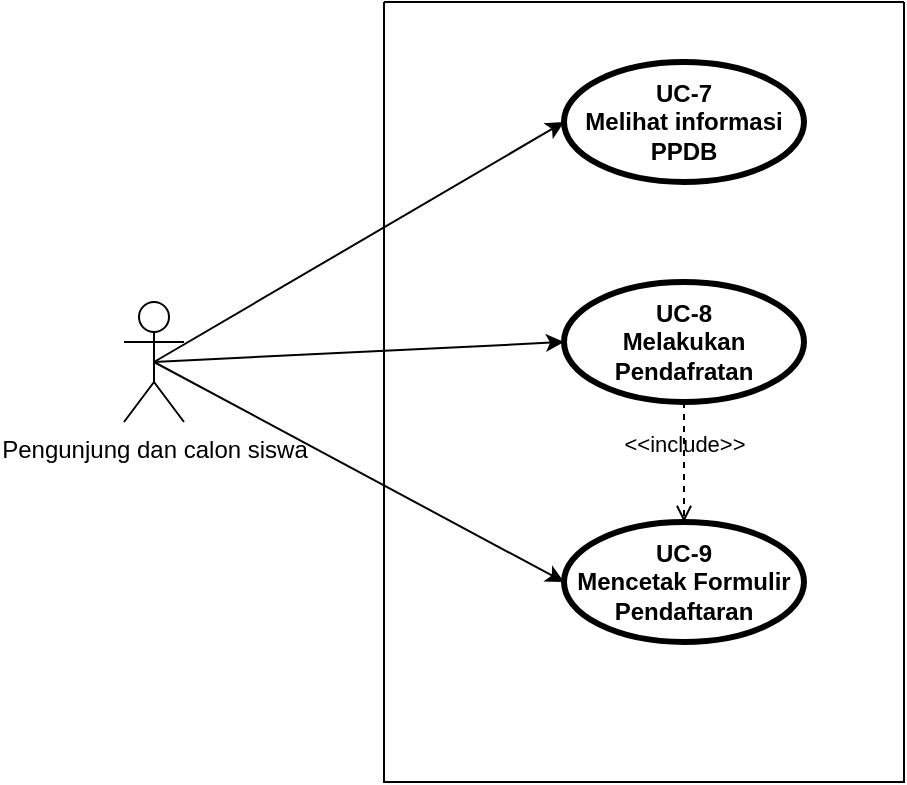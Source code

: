 <mxfile version="21.6.3" type="github">
  <diagram name="Halaman-1" id="4W2LeknAuTOV8Bat-6C-">
    <mxGraphModel dx="847" dy="764" grid="1" gridSize="10" guides="1" tooltips="1" connect="1" arrows="1" fold="1" page="1" pageScale="1" pageWidth="827" pageHeight="1169" math="0" shadow="0">
      <root>
        <mxCell id="0" />
        <mxCell id="1" parent="0" />
        <mxCell id="VLdKGI5kS9LnQtgC-ivy-9" value="" style="swimlane;startSize=0;" parent="1" vertex="1">
          <mxGeometry x="1040" y="170" width="260" height="390" as="geometry" />
        </mxCell>
        <mxCell id="VLdKGI5kS9LnQtgC-ivy-3" value="UC-8&lt;br&gt;Melakukan Pendafratan" style="shape=ellipse;html=1;strokeWidth=3;fontStyle=1;whiteSpace=wrap;align=center;perimeter=ellipsePerimeter;" parent="VLdKGI5kS9LnQtgC-ivy-9" vertex="1">
          <mxGeometry x="90" y="140" width="120" height="60" as="geometry" />
        </mxCell>
        <mxCell id="fPl60cg4LCS6Sn3aeja--1" value="UC-9&lt;br&gt;Mencetak Formulir Pendaftaran" style="shape=ellipse;html=1;strokeWidth=3;fontStyle=1;whiteSpace=wrap;align=center;perimeter=ellipsePerimeter;" vertex="1" parent="VLdKGI5kS9LnQtgC-ivy-9">
          <mxGeometry x="90" y="260" width="120" height="60" as="geometry" />
        </mxCell>
        <mxCell id="fPl60cg4LCS6Sn3aeja--2" value="&amp;lt;&amp;lt;include&amp;gt;&amp;gt;" style="edgeStyle=none;html=1;endArrow=open;verticalAlign=bottom;dashed=1;labelBackgroundColor=none;rounded=0;exitX=0.5;exitY=1;exitDx=0;exitDy=0;entryX=0.5;entryY=0;entryDx=0;entryDy=0;" edge="1" parent="VLdKGI5kS9LnQtgC-ivy-9" source="VLdKGI5kS9LnQtgC-ivy-3" target="fPl60cg4LCS6Sn3aeja--1">
          <mxGeometry width="160" relative="1" as="geometry">
            <mxPoint x="-90" y="260" as="sourcePoint" />
            <mxPoint x="70" y="260" as="targetPoint" />
          </mxGeometry>
        </mxCell>
        <mxCell id="VLdKGI5kS9LnQtgC-ivy-2" value="UC-7&lt;br&gt;Melihat informasi PPDB" style="shape=ellipse;html=1;strokeWidth=3;fontStyle=1;whiteSpace=wrap;align=center;perimeter=ellipsePerimeter;" parent="VLdKGI5kS9LnQtgC-ivy-9" vertex="1">
          <mxGeometry x="90" y="30" width="120" height="60" as="geometry" />
        </mxCell>
        <mxCell id="VLdKGI5kS9LnQtgC-ivy-1" value="Pengunjung dan calon siswa" style="shape=umlActor;html=1;verticalLabelPosition=bottom;verticalAlign=top;align=center;" parent="1" vertex="1">
          <mxGeometry x="910" y="320" width="30" height="60" as="geometry" />
        </mxCell>
        <mxCell id="VLdKGI5kS9LnQtgC-ivy-7" value="" style="endArrow=classic;html=1;rounded=0;exitX=0.5;exitY=0.5;exitDx=0;exitDy=0;exitPerimeter=0;entryX=0;entryY=0.5;entryDx=0;entryDy=0;" parent="1" source="VLdKGI5kS9LnQtgC-ivy-1" target="VLdKGI5kS9LnQtgC-ivy-2" edge="1">
          <mxGeometry width="50" height="50" relative="1" as="geometry">
            <mxPoint x="910" y="560" as="sourcePoint" />
            <mxPoint x="960" y="510" as="targetPoint" />
          </mxGeometry>
        </mxCell>
        <mxCell id="VLdKGI5kS9LnQtgC-ivy-8" value="" style="endArrow=classic;html=1;rounded=0;exitX=0.5;exitY=0.5;exitDx=0;exitDy=0;exitPerimeter=0;entryX=0;entryY=0.5;entryDx=0;entryDy=0;" parent="1" source="VLdKGI5kS9LnQtgC-ivy-1" target="VLdKGI5kS9LnQtgC-ivy-3" edge="1">
          <mxGeometry width="50" height="50" relative="1" as="geometry">
            <mxPoint x="990" y="520" as="sourcePoint" />
            <mxPoint x="1040" y="470" as="targetPoint" />
          </mxGeometry>
        </mxCell>
        <mxCell id="fPl60cg4LCS6Sn3aeja--3" value="" style="endArrow=classic;html=1;rounded=0;exitX=0.5;exitY=0.5;exitDx=0;exitDy=0;exitPerimeter=0;entryX=0;entryY=0.5;entryDx=0;entryDy=0;" edge="1" parent="1" source="VLdKGI5kS9LnQtgC-ivy-1" target="fPl60cg4LCS6Sn3aeja--1">
          <mxGeometry width="50" height="50" relative="1" as="geometry">
            <mxPoint x="970" y="520" as="sourcePoint" />
            <mxPoint x="1020" y="470" as="targetPoint" />
          </mxGeometry>
        </mxCell>
      </root>
    </mxGraphModel>
  </diagram>
</mxfile>
